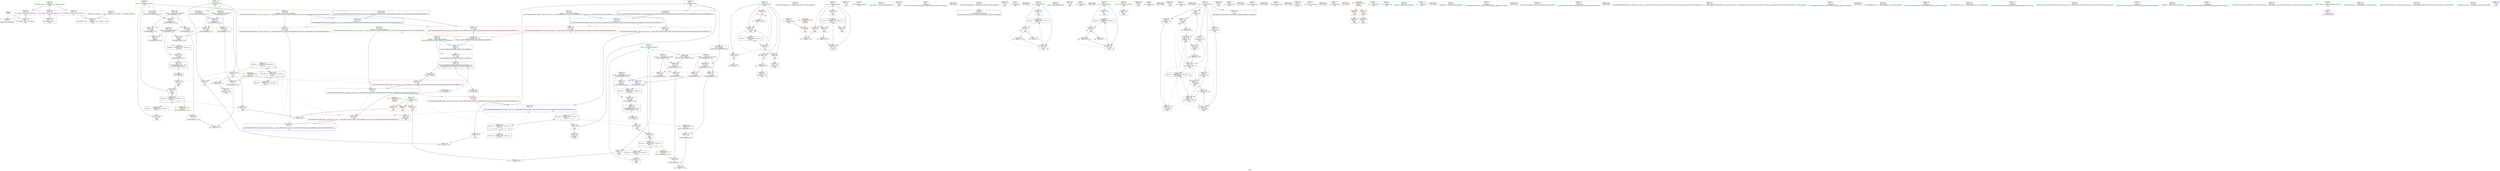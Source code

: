 digraph "SVFG" {
	label="SVFG";

	Node0x5592fe2f70f0 [shape=record,color=grey,label="{NodeID: 0\nNullPtr}"];
	Node0x5592fe2f70f0 -> Node0x5592fe41df90[style=solid];
	Node0x5592fe2f70f0 -> Node0x5592fe423680[style=solid];
	Node0x5592fe434540 [shape=record,color=black,label="{NodeID: 277\nMR_20V_5 = PHI(MR_20V_4, MR_20V_3, )\npts\{79 \}\n|{|<s3>12}}"];
	Node0x5592fe434540 -> Node0x5592fe41c330[style=dashed];
	Node0x5592fe434540 -> Node0x5592fe421c30[style=dashed];
	Node0x5592fe434540 -> Node0x5592fe43a250[style=dashed];
	Node0x5592fe434540:s3 -> Node0x5592fe43c8a0[style=dashed,color=red];
	Node0x5592fe41c670 [shape=record,color=red,label="{NodeID: 111\n173\<--80\n\<--i\nmain\n}"];
	Node0x5592fe41c670 -> Node0x5592fe42a900[style=solid];
	Node0x5592fe41b000 [shape=record,color=green,label="{NodeID: 28\n45\<--46\n_ZNSt8ios_base4InitC1Ev\<--_ZNSt8ios_base4InitC1Ev_field_insensitive\n}"];
	Node0x5592fe43b930 [shape=record,color=yellow,style=double,label="{NodeID: 305\n10V_1 = ENCHI(MR_10V_0)\npts\{69 \}\nFun[main]}"];
	Node0x5592fe43b930 -> Node0x5592fe41cc00[style=dashed];
	Node0x5592fe422ea0 [shape=record,color=red,label="{NodeID: 139\n303\<--297\n\<--__b.addr\n_ZSt3maxIiERKT_S2_S2_\n}"];
	Node0x5592fe422ea0 -> Node0x5592fe423110[style=solid];
	Node0x5592fe41d9b0 [shape=record,color=green,label="{NodeID: 56\n270\<--271\n__a.addr\<--__a.addr_field_insensitive\n_ZSt3minIiERKT_S2_S2_\n}"];
	Node0x5592fe41d9b0 -> Node0x5592fe422750[style=solid];
	Node0x5592fe41d9b0 -> Node0x5592fe422820[style=solid];
	Node0x5592fe41d9b0 -> Node0x5592fe4246f0[style=solid];
	Node0x5592fe424620 [shape=record,color=blue,label="{NodeID: 167\n262\<--261\n\<--\n_ZSt4swapIiENSt9enable_ifIXsr6__and_ISt6__not_ISt15__is_tuple_likeIT_EESt21is_move_constructibleIS3_ESt18is_move_assignableIS3_EEE5valueEvE4typeERS3_SC_\n|{<s0>10}}"];
	Node0x5592fe424620:s0 -> Node0x5592fe434540[style=dashed,color=blue];
	Node0x5592fe41f130 [shape=record,color=purple,label="{NodeID: 84\n87\<--18\n\<--.str.1\nmain\n}"];
	Node0x5592fe40a5a0 [shape=record,color=green,label="{NodeID: 1\n7\<--1\n__dso_handle\<--dummyObj\nGlob }"];
	Node0x5592fe434a40 [shape=record,color=black,label="{NodeID: 278\nMR_38V_3 = PHI(MR_38V_4, MR_38V_2, )\npts\{269 \}\n}"];
	Node0x5592fe434a40 -> Node0x5592fe422680[style=dashed];
	Node0x5592fe41c740 [shape=record,color=red,label="{NodeID: 112\n195\<--82\n\<--x\nmain\n}"];
	Node0x5592fe41c740 -> Node0x5592fe42b200[style=solid];
	Node0x5592fe41b100 [shape=record,color=green,label="{NodeID: 29\n51\<--52\n__cxa_atexit\<--__cxa_atexit_field_insensitive\n}"];
	Node0x5592fe422f70 [shape=record,color=red,label="{NodeID: 140\n307\<--297\n\<--__b.addr\n_ZSt3maxIiERKT_S2_S2_\n}"];
	Node0x5592fe422f70 -> Node0x5592fe424bd0[style=solid];
	Node0x5592fe41da80 [shape=record,color=green,label="{NodeID: 57\n272\<--273\n__b.addr\<--__b.addr_field_insensitive\n_ZSt3minIiERKT_S2_S2_\n}"];
	Node0x5592fe41da80 -> Node0x5592fe4228f0[style=solid];
	Node0x5592fe41da80 -> Node0x5592fe4229c0[style=solid];
	Node0x5592fe41da80 -> Node0x5592fe4247c0[style=solid];
	Node0x5592fe4246f0 [shape=record,color=blue,label="{NodeID: 168\n270\<--266\n__a.addr\<--__a\n_ZSt3minIiERKT_S2_S2_\n}"];
	Node0x5592fe4246f0 -> Node0x5592fe422750[style=dashed];
	Node0x5592fe4246f0 -> Node0x5592fe422820[style=dashed];
	Node0x5592fe41f200 [shape=record,color=purple,label="{NodeID: 85\n92\<--21\n\<--.str.2\nmain\n}"];
	Node0x5592fe40a630 [shape=record,color=green,label="{NodeID: 2\n12\<--1\n\<--dummyObj\nCan only get source location for instruction, argument, global var or function.}"];
	Node0x5592fe44c670 [shape=record,color=black,label="{NodeID: 362\n95 = PHI()\n}"];
	Node0x5592fe434f40 [shape=record,color=black,label="{NodeID: 279\nMR_46V_3 = PHI(MR_46V_4, MR_46V_2, )\npts\{294 \}\n}"];
	Node0x5592fe434f40 -> Node0x5592fe422c30[style=dashed];
	Node0x5592fe41c810 [shape=record,color=red,label="{NodeID: 113\n199\<--82\n\<--x\nmain\n}"];
	Node0x5592fe41c810 -> Node0x5592fe42b980[style=solid];
	Node0x5592fe41b200 [shape=record,color=green,label="{NodeID: 30\n50\<--56\n_ZNSt8ios_base4InitD1Ev\<--_ZNSt8ios_base4InitD1Ev_field_insensitive\n}"];
	Node0x5592fe41b200 -> Node0x5592fe41e260[style=solid];
	Node0x5592fe423040 [shape=record,color=red,label="{NodeID: 141\n302\<--301\n\<--\n_ZSt3maxIiERKT_S2_S2_\n}"];
	Node0x5592fe423040 -> Node0x5592fe42b680[style=solid];
	Node0x5592fe41db50 [shape=record,color=green,label="{NodeID: 58\n293\<--294\nretval\<--retval_field_insensitive\n_ZSt3maxIiERKT_S2_S2_\n}"];
	Node0x5592fe41db50 -> Node0x5592fe422c30[style=solid];
	Node0x5592fe41db50 -> Node0x5592fe424bd0[style=solid];
	Node0x5592fe41db50 -> Node0x5592fe424ca0[style=solid];
	Node0x5592fe4247c0 [shape=record,color=blue,label="{NodeID: 169\n272\<--267\n__b.addr\<--__b\n_ZSt3minIiERKT_S2_S2_\n}"];
	Node0x5592fe4247c0 -> Node0x5592fe4228f0[style=dashed];
	Node0x5592fe4247c0 -> Node0x5592fe4229c0[style=dashed];
	Node0x5592fe41f2d0 [shape=record,color=purple,label="{NodeID: 86\n93\<--23\n\<--.str.3\nmain\n}"];
	Node0x5592fe40a8e0 [shape=record,color=green,label="{NodeID: 3\n16\<--1\n.str\<--dummyObj\nGlob }"];
	Node0x5592fe44c740 [shape=record,color=black,label="{NodeID: 363\n48 = PHI()\n}"];
	Node0x5592fe435440 [shape=record,color=black,label="{NodeID: 280\nMR_4V_2 = PHI(MR_4V_4, MR_4V_1, )\npts\{13 \}\n}"];
	Node0x5592fe435440 -> Node0x5592fe41f9e0[style=dashed];
	Node0x5592fe435440 -> Node0x5592fe423ac0[style=dashed];
	Node0x5592fe41c8e0 [shape=record,color=red,label="{NodeID: 114\n208\<--82\n\<--x\nmain\n}"];
	Node0x5592fe41c8e0 -> Node0x5592fe41e840[style=solid];
	Node0x5592fe41b300 [shape=record,color=green,label="{NodeID: 31\n63\<--64\nmain\<--main_field_insensitive\n}"];
	Node0x5592fe423110 [shape=record,color=red,label="{NodeID: 142\n304\<--303\n\<--\n_ZSt3maxIiERKT_S2_S2_\n}"];
	Node0x5592fe423110 -> Node0x5592fe42b680[style=solid];
	Node0x5592fe41dc20 [shape=record,color=green,label="{NodeID: 59\n295\<--296\n__a.addr\<--__a.addr_field_insensitive\n_ZSt3maxIiERKT_S2_S2_\n}"];
	Node0x5592fe41dc20 -> Node0x5592fe422d00[style=solid];
	Node0x5592fe41dc20 -> Node0x5592fe422dd0[style=solid];
	Node0x5592fe41dc20 -> Node0x5592fe424a30[style=solid];
	Node0x5592fe424890 [shape=record,color=blue,label="{NodeID: 170\n268\<--282\nretval\<--\n_ZSt3minIiERKT_S2_S2_\n}"];
	Node0x5592fe424890 -> Node0x5592fe434a40[style=dashed];
	Node0x5592fe41f3a0 [shape=record,color=purple,label="{NodeID: 87\n177\<--28\n\<--.str.4\nmain\n}"];
	Node0x5592fe40a970 [shape=record,color=green,label="{NodeID: 4\n18\<--1\n.str.1\<--dummyObj\nGlob }"];
	Node0x5592fe44ef80 [shape=record,color=black,label="{NodeID: 364\n194 = PHI()\n}"];
	Node0x5592fe435940 [shape=record,color=black,label="{NodeID: 281\nMR_6V_2 = PHI(MR_6V_4, MR_6V_1, )\npts\{15 \}\n}"];
	Node0x5592fe435940 -> Node0x5592fe41fab0[style=dashed];
	Node0x5592fe435940 -> Node0x5592fe424140[style=dashed];
	Node0x5592fe421ba0 [shape=record,color=red,label="{NodeID: 115\n135\<--132\n\<--call7\nmain\n}"];
	Node0x5592fe421ba0 -> Node0x5592fe423b90[style=solid];
	Node0x5592fe41b400 [shape=record,color=green,label="{NodeID: 32\n66\<--67\nretval\<--retval_field_insensitive\nmain\n}"];
	Node0x5592fe41b400 -> Node0x5592fe423780[style=solid];
	Node0x5592fe4231e0 [shape=record,color=red,label="{NodeID: 143\n331\<--328\n\<--__t.addr\n_ZSt4moveIRiEONSt16remove_referenceIT_E4typeEOS2_\n}"];
	Node0x5592fe4231e0 -> Node0x5592fe41eab0[style=solid];
	Node0x5592fe41dcf0 [shape=record,color=green,label="{NodeID: 60\n297\<--298\n__b.addr\<--__b.addr_field_insensitive\n_ZSt3maxIiERKT_S2_S2_\n}"];
	Node0x5592fe41dcf0 -> Node0x5592fe422ea0[style=solid];
	Node0x5592fe41dcf0 -> Node0x5592fe422f70[style=solid];
	Node0x5592fe41dcf0 -> Node0x5592fe424b00[style=solid];
	Node0x5592fe424960 [shape=record,color=blue,label="{NodeID: 171\n268\<--285\nretval\<--\n_ZSt3minIiERKT_S2_S2_\n}"];
	Node0x5592fe424960 -> Node0x5592fe434a40[style=dashed];
	Node0x5592fe41f470 [shape=record,color=purple,label="{NodeID: 88\n185\<--30\n\<--.str.5\nmain\n}"];
	Node0x5592fe40aa00 [shape=record,color=green,label="{NodeID: 5\n20\<--1\nstdin\<--dummyObj\nGlob }"];
	Node0x5592fe44f080 [shape=record,color=black,label="{NodeID: 365\n204 = PHI()\n}"];
	Node0x5592fe435e40 [shape=record,color=black,label="{NodeID: 282\nMR_12V_3 = PHI(MR_12V_4, MR_12V_2, )\npts\{71 \}\n}"];
	Node0x5592fe435e40 -> Node0x5592fe41ccd0[style=dashed];
	Node0x5592fe435e40 -> Node0x5592fe41cda0[style=dashed];
	Node0x5592fe435e40 -> Node0x5592fe41ce70[style=dashed];
	Node0x5592fe435e40 -> Node0x5592fe424210[style=dashed];
	Node0x5592fe421c30 [shape=record,color=red,label="{NodeID: 116\n140\<--137\n\<--call8\nmain\n}"];
	Node0x5592fe421c30 -> Node0x5592fe423c60[style=solid];
	Node0x5592fe41b4d0 [shape=record,color=green,label="{NodeID: 33\n68\<--69\nT\<--T_field_insensitive\nmain\n}"];
	Node0x5592fe41b4d0 -> Node0x5592fe41cc00[style=solid];
	Node0x5592fe4232b0 [shape=record,color=blue,label="{NodeID: 144\n11\<--12\nN\<--\nGlob }"];
	Node0x5592fe4232b0 -> Node0x5592fe435440[style=dashed];
	Node0x5592fe41ddc0 [shape=record,color=green,label="{NodeID: 61\n328\<--329\n__t.addr\<--__t.addr_field_insensitive\n_ZSt4moveIRiEONSt16remove_referenceIT_E4typeEOS2_\n}"];
	Node0x5592fe41ddc0 -> Node0x5592fe4231e0[style=solid];
	Node0x5592fe41ddc0 -> Node0x5592fe424d70[style=solid];
	Node0x5592fe424a30 [shape=record,color=blue,label="{NodeID: 172\n295\<--291\n__a.addr\<--__a\n_ZSt3maxIiERKT_S2_S2_\n}"];
	Node0x5592fe424a30 -> Node0x5592fe422d00[style=dashed];
	Node0x5592fe424a30 -> Node0x5592fe422dd0[style=dashed];
	Node0x5592fe41f540 [shape=record,color=purple,label="{NodeID: 89\n203\<--32\n\<--.str.6\nmain\n}"];
	Node0x5592fe40aac0 [shape=record,color=green,label="{NodeID: 6\n21\<--1\n.str.2\<--dummyObj\nGlob }"];
	Node0x5592fe44f180 [shape=record,color=black,label="{NodeID: 366\n207 = PHI()\n}"];
	Node0x5592fe436340 [shape=record,color=black,label="{NodeID: 283\nMR_14V_2 = PHI(MR_14V_4, MR_14V_1, )\npts\{73 \}\n}"];
	Node0x5592fe436340 -> Node0x5592fe423920[style=dashed];
	Node0x5592fe421cc0 [shape=record,color=red,label="{NodeID: 117\n145\<--144\n\<--arrayidx\nmain\n}"];
	Node0x5592fe421cc0 -> Node0x5592fe42a000[style=solid];
	Node0x5592fe41b5a0 [shape=record,color=green,label="{NodeID: 34\n70\<--71\ncas\<--cas_field_insensitive\nmain\n}"];
	Node0x5592fe41b5a0 -> Node0x5592fe41ccd0[style=solid];
	Node0x5592fe41b5a0 -> Node0x5592fe41cda0[style=solid];
	Node0x5592fe41b5a0 -> Node0x5592fe41ce70[style=solid];
	Node0x5592fe41b5a0 -> Node0x5592fe423850[style=solid];
	Node0x5592fe41b5a0 -> Node0x5592fe424210[style=solid];
	Node0x5592fe423380 [shape=record,color=blue,label="{NodeID: 145\n14\<--12\nP\<--\nGlob }"];
	Node0x5592fe423380 -> Node0x5592fe435940[style=dashed];
	Node0x5592fe41de90 [shape=record,color=green,label="{NodeID: 62\n38\<--333\n_GLOBAL__sub_I_zhaoym_1_1.cpp\<--_GLOBAL__sub_I_zhaoym_1_1.cpp_field_insensitive\n}"];
	Node0x5592fe41de90 -> Node0x5592fe423580[style=solid];
	Node0x5592fe42a000 [shape=record,color=grey,label="{NodeID: 256\n146 = Binary(145, 99, )\n}"];
	Node0x5592fe42a000 -> Node0x5592fe423d30[style=solid];
	Node0x5592fe424b00 [shape=record,color=blue,label="{NodeID: 173\n297\<--292\n__b.addr\<--__b\n_ZSt3maxIiERKT_S2_S2_\n}"];
	Node0x5592fe424b00 -> Node0x5592fe422ea0[style=dashed];
	Node0x5592fe424b00 -> Node0x5592fe422f70[style=dashed];
	Node0x5592fe41f610 [shape=record,color=purple,label="{NodeID: 90\n206\<--34\n\<--.str.7\nmain\n}"];
	Node0x5592fe40ab80 [shape=record,color=green,label="{NodeID: 7\n23\<--1\n.str.3\<--dummyObj\nGlob }"];
	Node0x5592fe44f2e0 [shape=record,color=black,label="{NodeID: 367\n212 = PHI()\n}"];
	Node0x5592fe436840 [shape=record,color=black,label="{NodeID: 284\nMR_16V_2 = PHI(MR_16V_4, MR_16V_1, )\npts\{75 \}\n}"];
	Node0x5592fe436840 -> Node0x5592fe4239f0[style=dashed];
	Node0x5592fe421d90 [shape=record,color=red,label="{NodeID: 118\n152\<--151\n\<--arrayidx10\nmain\n}"];
	Node0x5592fe421d90 -> Node0x5592fe42aa80[style=solid];
	Node0x5592fe41b670 [shape=record,color=green,label="{NodeID: 35\n72\<--73\nminC\<--minC_field_insensitive\nmain\n|{|<s3>11}}"];
	Node0x5592fe41b670 -> Node0x5592fe41cf40[style=solid];
	Node0x5592fe41b670 -> Node0x5592fe423920[style=solid];
	Node0x5592fe41b670 -> Node0x5592fe423b90[style=solid];
	Node0x5592fe41b670:s3 -> Node0x5592fe425c40[style=solid,color=red];
	Node0x5592fe43bf50 [shape=record,color=yellow,style=double,label="{NodeID: 312\n24V_1 = ENCHI(MR_24V_0)\npts\{83 \}\nFun[main]}"];
	Node0x5592fe43bf50 -> Node0x5592fe41c740[style=dashed];
	Node0x5592fe43bf50 -> Node0x5592fe41c810[style=dashed];
	Node0x5592fe43bf50 -> Node0x5592fe41c8e0[style=dashed];
	Node0x5592fe423480 [shape=record,color=blue,label="{NodeID: 146\n337\<--37\nllvm.global_ctors_0\<--\nGlob }"];
	Node0x5592fe41df90 [shape=record,color=black,label="{NodeID: 63\n2\<--3\ndummyVal\<--dummyVal\n}"];
	Node0x5592fe42a180 [shape=record,color=grey,label="{NodeID: 257\n162 = Binary(161, 99, )\n}"];
	Node0x5592fe42a180 -> Node0x5592fe41e6a0[style=solid];
	Node0x5592fe424bd0 [shape=record,color=blue,label="{NodeID: 174\n293\<--307\nretval\<--\n_ZSt3maxIiERKT_S2_S2_\n}"];
	Node0x5592fe424bd0 -> Node0x5592fe434f40[style=dashed];
	Node0x5592fe41f6e0 [shape=record,color=purple,label="{NodeID: 91\n337\<--36\nllvm.global_ctors_0\<--llvm.global_ctors\nGlob }"];
	Node0x5592fe41f6e0 -> Node0x5592fe423480[style=solid];
	Node0x5592fe419c80 [shape=record,color=green,label="{NodeID: 8\n25\<--1\nstdout\<--dummyObj\nGlob }"];
	Node0x5592fe44f3b0 [shape=record,color=black,label="{NodeID: 368\n215 = PHI()\n}"];
	Node0x5592fe436d40 [shape=record,color=black,label="{NodeID: 285\nMR_18V_2 = PHI(MR_18V_3, MR_18V_1, )\npts\{77 \}\n}"];
	Node0x5592fe436d40 -> Node0x5592fe439540[style=dashed];
	Node0x5592fe421e60 [shape=record,color=red,label="{NodeID: 119\n165\<--164\n\<--arrayidx16\nmain\n}"];
	Node0x5592fe421e60 -> Node0x5592fe42a300[style=solid];
	Node0x5592fe41b740 [shape=record,color=green,label="{NodeID: 36\n74\<--75\nmaxC\<--maxC_field_insensitive\nmain\n|{|<s3>12}}"];
	Node0x5592fe41b740 -> Node0x5592fe41d010[style=solid];
	Node0x5592fe41b740 -> Node0x5592fe4239f0[style=solid];
	Node0x5592fe41b740 -> Node0x5592fe423c60[style=solid];
	Node0x5592fe41b740:s3 -> Node0x5592fe425e60[style=solid,color=red];
	Node0x5592fe423580 [shape=record,color=blue,label="{NodeID: 147\n338\<--38\nllvm.global_ctors_1\<--_GLOBAL__sub_I_zhaoym_1_1.cpp\nGlob }"];
	Node0x5592fe41e090 [shape=record,color=black,label="{NodeID: 64\n9\<--8\n\<--cnt\nCan only get source location for instruction, argument, global var or function.}"];
	Node0x5592fe42a300 [shape=record,color=grey,label="{NodeID: 258\n170 = Binary(169, 165, )\n}"];
	Node0x5592fe42a300 -> Node0x5592fe423fa0[style=solid];
	Node0x5592fe424ca0 [shape=record,color=blue,label="{NodeID: 175\n293\<--310\nretval\<--\n_ZSt3maxIiERKT_S2_S2_\n}"];
	Node0x5592fe424ca0 -> Node0x5592fe434f40[style=dashed];
	Node0x5592fe41f7e0 [shape=record,color=purple,label="{NodeID: 92\n338\<--36\nllvm.global_ctors_1\<--llvm.global_ctors\nGlob }"];
	Node0x5592fe41f7e0 -> Node0x5592fe423580[style=solid];
	Node0x5592fe419d40 [shape=record,color=green,label="{NodeID: 9\n26\<--1\n_ZSt3cin\<--dummyObj\nGlob }"];
	Node0x5592fe44f480 [shape=record,color=black,label="{NodeID: 369\n105 = PHI()\n}"];
	Node0x5592fe437240 [shape=record,color=black,label="{NodeID: 286\nMR_20V_2 = PHI(MR_20V_3, MR_20V_1, )\npts\{79 \}\n}"];
	Node0x5592fe437240 -> Node0x5592fe43a250[style=dashed];
	Node0x5592fe421f30 [shape=record,color=red,label="{NodeID: 120\n169\<--168\n\<--arrayidx18\nmain\n}"];
	Node0x5592fe421f30 -> Node0x5592fe42a300[style=solid];
	Node0x5592fe41b810 [shape=record,color=green,label="{NodeID: 37\n76\<--77\na\<--a_field_insensitive\nmain\n|{|<s2>10|<s3>11}}"];
	Node0x5592fe41b810 -> Node0x5592fe41d0e0[style=solid];
	Node0x5592fe41b810 -> Node0x5592fe41d1b0[style=solid];
	Node0x5592fe41b810:s2 -> Node0x5592fe450230[style=solid,color=red];
	Node0x5592fe41b810:s3 -> Node0x5592fe425d50[style=solid,color=red];
	Node0x5592fe423680 [shape=record,color=blue, style = dotted,label="{NodeID: 148\n339\<--3\nllvm.global_ctors_2\<--dummyVal\nGlob }"];
	Node0x5592fe41e190 [shape=record,color=black,label="{NodeID: 65\n65\<--12\nmain_ret\<--\nmain\n}"];
	Node0x5592fe42a480 [shape=record,color=grey,label="{NodeID: 259\n222 = Binary(221, 99, )\n}"];
	Node0x5592fe42a480 -> Node0x5592fe424210[style=solid];
	Node0x5592fe424d70 [shape=record,color=blue,label="{NodeID: 176\n328\<--327\n__t.addr\<--__t\n_ZSt4moveIRiEONSt16remove_referenceIT_E4typeEOS2_\n}"];
	Node0x5592fe424d70 -> Node0x5592fe4231e0[style=dashed];
	Node0x5592fe41f8e0 [shape=record,color=purple,label="{NodeID: 93\n339\<--36\nllvm.global_ctors_2\<--llvm.global_ctors\nGlob }"];
	Node0x5592fe41f8e0 -> Node0x5592fe423680[style=solid];
	Node0x5592fe419e00 [shape=record,color=green,label="{NodeID: 10\n27\<--1\n_ZSt4cout\<--dummyObj\nGlob }"];
	Node0x5592fe44f580 [shape=record,color=black,label="{NodeID: 370\n122 = PHI()\n}"];
	Node0x5592fe437740 [shape=record,color=black,label="{NodeID: 287\nMR_22V_2 = PHI(MR_22V_4, MR_22V_1, )\npts\{81 \}\n}"];
	Node0x5592fe437740 -> Node0x5592fe423ed0[style=dashed];
	Node0x5592fe422000 [shape=record,color=red,label="{NodeID: 121\n211\<--210\n\<--arrayidx36\nmain\n}"];
	Node0x5592fe41b8e0 [shape=record,color=green,label="{NodeID: 38\n78\<--79\nb\<--b_field_insensitive\nmain\n|{|<s2>10|<s3>12}}"];
	Node0x5592fe41b8e0 -> Node0x5592fe41c260[style=solid];
	Node0x5592fe41b8e0 -> Node0x5592fe41c330[style=solid];
	Node0x5592fe41b8e0:s2 -> Node0x5592fe450370[style=solid,color=red];
	Node0x5592fe41b8e0:s3 -> Node0x5592fe425f70[style=solid,color=red];
	Node0x5592fe43c220 [shape=record,color=yellow,style=double,label="{NodeID: 315\n14V_1 = ENCHI(MR_14V_0)\npts\{73 \}\nFun[_ZSt3minIiERKT_S2_S2_]}"];
	Node0x5592fe43c220 -> Node0x5592fe422b60[style=dashed];
	Node0x5592fe423780 [shape=record,color=blue,label="{NodeID: 149\n66\<--12\nretval\<--\nmain\n}"];
	Node0x5592fe41e260 [shape=record,color=black,label="{NodeID: 66\n49\<--50\n\<--_ZNSt8ios_base4InitD1Ev\nCan only get source location for instruction, argument, global var or function.}"];
	Node0x5592fe42a600 [shape=record,color=grey,label="{NodeID: 260\n190 = Binary(189, 109, )\n}"];
	Node0x5592fe42a600 -> Node0x5592fe424140[style=solid];
	Node0x5592fe41f9e0 [shape=record,color=red,label="{NodeID: 94\n117\<--11\n\<--N\nmain\n}"];
	Node0x5592fe41f9e0 -> Node0x5592fe42a780[style=solid];
	Node0x5592fe41f9e0 -> Node0x5592fe42b380[style=solid];
	Node0x5592fe419f00 [shape=record,color=green,label="{NodeID: 11\n28\<--1\n.str.4\<--dummyObj\nGlob }"];
	Node0x5592fe44f6e0 [shape=record,color=black,label="{NodeID: 371\n123 = PHI()\n}"];
	Node0x5592fe437c40 [shape=record,color=black,label="{NodeID: 288\nMR_26V_2 = PHI(MR_26V_6, MR_26V_1, )\npts\{100000 \}\n}"];
	Node0x5592fe437c40 -> Node0x5592fe421cc0[style=dashed];
	Node0x5592fe437c40 -> Node0x5592fe421e60[style=dashed];
	Node0x5592fe437c40 -> Node0x5592fe421f30[style=dashed];
	Node0x5592fe437c40 -> Node0x5592fe422000[style=dashed];
	Node0x5592fe437c40 -> Node0x5592fe423d30[style=dashed];
	Node0x5592fe437c40 -> Node0x5592fe423fa0[style=dashed];
	Node0x5592fe437c40 -> Node0x5592fe437c40[style=dashed];
	Node0x5592fe4220d0 [shape=record,color=red,label="{NodeID: 122\n249\<--241\n\<--__a.addr\n_ZSt4swapIiENSt9enable_ifIXsr6__and_ISt6__not_ISt15__is_tuple_likeIT_EESt21is_move_constructibleIS3_ESt18is_move_assignableIS3_EEE5valueEvE4typeERS3_SC_\n|{<s0>22}}"];
	Node0x5592fe4220d0:s0 -> Node0x5592fe4504b0[style=solid,color=red];
	Node0x5592fe41b9b0 [shape=record,color=green,label="{NodeID: 39\n80\<--81\ni\<--i_field_insensitive\nmain\n}"];
	Node0x5592fe41b9b0 -> Node0x5592fe41c400[style=solid];
	Node0x5592fe41b9b0 -> Node0x5592fe41c4d0[style=solid];
	Node0x5592fe41b9b0 -> Node0x5592fe41c5a0[style=solid];
	Node0x5592fe41b9b0 -> Node0x5592fe41c670[style=solid];
	Node0x5592fe41b9b0 -> Node0x5592fe423ed0[style=solid];
	Node0x5592fe41b9b0 -> Node0x5592fe424070[style=solid];
	Node0x5592fe43c330 [shape=record,color=yellow,style=double,label="{NodeID: 316\n18V_1 = ENCHI(MR_18V_0)\npts\{77 \}\nFun[_ZSt3minIiERKT_S2_S2_]}"];
	Node0x5592fe43c330 -> Node0x5592fe422a90[style=dashed];
	Node0x5592fe423850 [shape=record,color=blue,label="{NodeID: 150\n70\<--99\ncas\<--\nmain\n}"];
	Node0x5592fe423850 -> Node0x5592fe435e40[style=dashed];
	Node0x5592fe41e360 [shape=record,color=black,label="{NodeID: 67\n88\<--85\ncall\<--\nmain\n}"];
	Node0x5592fe42a780 [shape=record,color=grey,label="{NodeID: 261\n118 = Binary(117, 109, )\n}"];
	Node0x5592fe42a780 -> Node0x5592fe423ac0[style=solid];
	Node0x5592fe41fab0 [shape=record,color=red,label="{NodeID: 95\n189\<--14\n\<--P\nmain\n}"];
	Node0x5592fe41fab0 -> Node0x5592fe42a600[style=solid];
	Node0x5592fe41fab0 -> Node0x5592fe42b800[style=solid];
	Node0x5592fe41a000 [shape=record,color=green,label="{NodeID: 12\n30\<--1\n.str.5\<--dummyObj\nGlob }"];
	Node0x5592fe44f7b0 [shape=record,color=black,label="{NodeID: 372\n132 = PHI(265, )\n}"];
	Node0x5592fe44f7b0 -> Node0x5592fe421ba0[style=solid];
	Node0x5592fe4221a0 [shape=record,color=red,label="{NodeID: 123\n258\<--241\n\<--__a.addr\n_ZSt4swapIiENSt9enable_ifIXsr6__and_ISt6__not_ISt15__is_tuple_likeIT_EESt21is_move_constructibleIS3_ESt18is_move_assignableIS3_EEE5valueEvE4typeERS3_SC_\n}"];
	Node0x5592fe4221a0 -> Node0x5592fe424550[style=solid];
	Node0x5592fe41ba80 [shape=record,color=green,label="{NodeID: 40\n82\<--83\nx\<--x_field_insensitive\nmain\n}"];
	Node0x5592fe41ba80 -> Node0x5592fe41c740[style=solid];
	Node0x5592fe41ba80 -> Node0x5592fe41c810[style=solid];
	Node0x5592fe41ba80 -> Node0x5592fe41c8e0[style=solid];
	Node0x5592fe423920 [shape=record,color=blue,label="{NodeID: 151\n72\<--107\nminC\<--\nmain\n}"];
	Node0x5592fe423920 -> Node0x5592fe438b40[style=dashed];
	Node0x5592fe41e430 [shape=record,color=black,label="{NodeID: 68\n94\<--91\ncall1\<--\nmain\n}"];
	Node0x5592fe42a900 [shape=record,color=grey,label="{NodeID: 262\n174 = Binary(173, 99, )\n}"];
	Node0x5592fe42a900 -> Node0x5592fe424070[style=solid];
	Node0x5592fe41ca60 [shape=record,color=red,label="{NodeID: 96\n85\<--20\n\<--stdin\nmain\n}"];
	Node0x5592fe41ca60 -> Node0x5592fe41e360[style=solid];
	Node0x5592fe41a100 [shape=record,color=green,label="{NodeID: 13\n32\<--1\n.str.6\<--dummyObj\nGlob }"];
	Node0x5592fe44f970 [shape=record,color=black,label="{NodeID: 373\n137 = PHI(290, )\n}"];
	Node0x5592fe44f970 -> Node0x5592fe421c30[style=solid];
	Node0x5592fe422270 [shape=record,color=red,label="{NodeID: 124\n255\<--243\n\<--__b.addr\n_ZSt4swapIiENSt9enable_ifIXsr6__and_ISt6__not_ISt15__is_tuple_likeIT_EESt21is_move_constructibleIS3_ESt18is_move_assignableIS3_EEE5valueEvE4typeERS3_SC_\n|{<s0>23}}"];
	Node0x5592fe422270:s0 -> Node0x5592fe4504b0[style=solid,color=red];
	Node0x5592fe41bb50 [shape=record,color=green,label="{NodeID: 41\n89\<--90\nfreopen\<--freopen_field_insensitive\n}"];
	Node0x5592fe4239f0 [shape=record,color=blue,label="{NodeID: 152\n74\<--109\nmaxC\<--\nmain\n}"];
	Node0x5592fe4239f0 -> Node0x5592fe439040[style=dashed];
	Node0x5592fe41e500 [shape=record,color=black,label="{NodeID: 69\n143\<--142\nidxprom\<--\nmain\n}"];
	Node0x5592fe42aa80 [shape=record,color=grey,label="{NodeID: 263\n153 = Binary(152, 109, )\n}"];
	Node0x5592fe42aa80 -> Node0x5592fe423e00[style=solid];
	Node0x5592fe41cb30 [shape=record,color=red,label="{NodeID: 97\n91\<--25\n\<--stdout\nmain\n}"];
	Node0x5592fe41cb30 -> Node0x5592fe41e430[style=solid];
	Node0x5592fe41a200 [shape=record,color=green,label="{NodeID: 14\n34\<--1\n.str.7\<--dummyObj\nGlob }"];
	Node0x5592fe44fa70 [shape=record,color=black,label="{NodeID: 374\n178 = PHI()\n}"];
	Node0x5592fe438b40 [shape=record,color=black,label="{NodeID: 291\nMR_14V_4 = PHI(MR_14V_5, MR_14V_3, )\npts\{73 \}\n|{|<s4>11}}"];
	Node0x5592fe438b40 -> Node0x5592fe41cf40[style=dashed];
	Node0x5592fe438b40 -> Node0x5592fe421ba0[style=dashed];
	Node0x5592fe438b40 -> Node0x5592fe423b90[style=dashed];
	Node0x5592fe438b40 -> Node0x5592fe436340[style=dashed];
	Node0x5592fe438b40:s4 -> Node0x5592fe43c220[style=dashed,color=red];
	Node0x5592fe422340 [shape=record,color=red,label="{NodeID: 125\n262\<--243\n\<--__b.addr\n_ZSt4swapIiENSt9enable_ifIXsr6__and_ISt6__not_ISt15__is_tuple_likeIT_EESt21is_move_constructibleIS3_ESt18is_move_assignableIS3_EEE5valueEvE4typeERS3_SC_\n}"];
	Node0x5592fe422340 -> Node0x5592fe424620[style=solid];
	Node0x5592fe41bc50 [shape=record,color=green,label="{NodeID: 42\n96\<--97\n_ZNSirsERi\<--_ZNSirsERi_field_insensitive\n}"];
	Node0x5592fe423ac0 [shape=record,color=blue,label="{NodeID: 153\n11\<--118\nN\<--dec\nmain\n}"];
	Node0x5592fe423ac0 -> Node0x5592fe41f9e0[style=dashed];
	Node0x5592fe423ac0 -> Node0x5592fe423ac0[style=dashed];
	Node0x5592fe423ac0 -> Node0x5592fe435440[style=dashed];
	Node0x5592fe41e5d0 [shape=record,color=black,label="{NodeID: 70\n150\<--149\nidxprom9\<--add\nmain\n}"];
	Node0x5592fe42ac00 [shape=record,color=grey,label="{NodeID: 264\n149 = Binary(148, 99, )\n}"];
	Node0x5592fe42ac00 -> Node0x5592fe41e5d0[style=solid];
	Node0x5592fe41cc00 [shape=record,color=red,label="{NodeID: 98\n102\<--68\n\<--T\nmain\n}"];
	Node0x5592fe41cc00 -> Node0x5592fe42b500[style=solid];
	Node0x5592fe41a300 [shape=record,color=green,label="{NodeID: 15\n37\<--1\n\<--dummyObj\nCan only get source location for instruction, argument, global var or function.}"];
	Node0x5592fe44fb40 [shape=record,color=black,label="{NodeID: 375\n182 = PHI()\n}"];
	Node0x5592fe439040 [shape=record,color=black,label="{NodeID: 292\nMR_16V_4 = PHI(MR_16V_5, MR_16V_3, )\npts\{75 \}\n|{|<s4>12}}"];
	Node0x5592fe439040 -> Node0x5592fe41d010[style=dashed];
	Node0x5592fe439040 -> Node0x5592fe421c30[style=dashed];
	Node0x5592fe439040 -> Node0x5592fe423c60[style=dashed];
	Node0x5592fe439040 -> Node0x5592fe436840[style=dashed];
	Node0x5592fe439040:s4 -> Node0x5592fe43c7c0[style=dashed,color=red];
	Node0x5592fe422410 [shape=record,color=red,label="{NodeID: 126\n253\<--250\n\<--call\n_ZSt4swapIiENSt9enable_ifIXsr6__and_ISt6__not_ISt15__is_tuple_likeIT_EESt21is_move_constructibleIS3_ESt18is_move_assignableIS3_EEE5valueEvE4typeERS3_SC_\n}"];
	Node0x5592fe422410 -> Node0x5592fe424480[style=solid];
	Node0x5592fe41bd50 [shape=record,color=green,label="{NodeID: 43\n114\<--115\nllvm.memset.p0i8.i64\<--llvm.memset.p0i8.i64_field_insensitive\n}"];
	Node0x5592fe423b90 [shape=record,color=blue,label="{NodeID: 154\n72\<--135\nminC\<--\nmain\n}"];
	Node0x5592fe423b90 -> Node0x5592fe438b40[style=dashed];
	Node0x5592fe41e6a0 [shape=record,color=black,label="{NodeID: 71\n163\<--162\nidxprom15\<--sub\nmain\n}"];
	Node0x5592fe42ad80 [shape=record,color=grey,label="{NodeID: 265\n126 = cmp(124, 125, )\n}"];
	Node0x5592fe41ccd0 [shape=record,color=red,label="{NodeID: 99\n101\<--70\n\<--cas\nmain\n}"];
	Node0x5592fe41ccd0 -> Node0x5592fe42b500[style=solid];
	Node0x5592fe41a400 [shape=record,color=green,label="{NodeID: 16\n99\<--1\n\<--dummyObj\nCan only get source location for instruction, argument, global var or function.}"];
	Node0x5592fe44fc10 [shape=record,color=black,label="{NodeID: 376\n186 = PHI()\n}"];
	Node0x5592fe439540 [shape=record,color=black,label="{NodeID: 293\nMR_18V_3 = PHI(MR_18V_5, MR_18V_2, )\npts\{77 \}\n|{|<s3>10|<s4>10|<s5>10}}"];
	Node0x5592fe439540 -> Node0x5592fe41d0e0[style=dashed];
	Node0x5592fe439540 -> Node0x5592fe434040[style=dashed];
	Node0x5592fe439540 -> Node0x5592fe436d40[style=dashed];
	Node0x5592fe439540:s3 -> Node0x5592fe422410[style=dashed,color=red];
	Node0x5592fe439540:s4 -> Node0x5592fe4224e0[style=dashed,color=red];
	Node0x5592fe439540:s5 -> Node0x5592fe424550[style=dashed,color=red];
	Node0x5592fe4224e0 [shape=record,color=red,label="{NodeID: 127\n257\<--256\n\<--call1\n_ZSt4swapIiENSt9enable_ifIXsr6__and_ISt6__not_ISt15__is_tuple_likeIT_EESt21is_move_constructibleIS3_ESt18is_move_assignableIS3_EEE5valueEvE4typeERS3_SC_\n}"];
	Node0x5592fe4224e0 -> Node0x5592fe424550[style=solid];
	Node0x5592fe41be50 [shape=record,color=green,label="{NodeID: 44\n129\<--130\n_ZSt4swapIiENSt9enable_ifIXsr6__and_ISt6__not_ISt15__is_tuple_likeIT_EESt21is_move_constructibleIS3_ESt18is_move_assignableIS3_EEE5valueEvE4typeERS3_SC_\<--_ZSt4swapIiENSt9enable_ifIXsr6__and_ISt6__not_ISt15__is_tuple_likeIT_EESt21is_move_constructibleIS3_ESt18is_move_assignableIS3_EEE5valueEvE4typeERS3_SC__field_insensitive\n}"];
	Node0x5592fe43c7c0 [shape=record,color=yellow,style=double,label="{NodeID: 321\n16V_1 = ENCHI(MR_16V_0)\npts\{75 \}\nFun[_ZSt3maxIiERKT_S2_S2_]}"];
	Node0x5592fe43c7c0 -> Node0x5592fe423040[style=dashed];
	Node0x5592fe423c60 [shape=record,color=blue,label="{NodeID: 155\n74\<--140\nmaxC\<--\nmain\n}"];
	Node0x5592fe423c60 -> Node0x5592fe439040[style=dashed];
	Node0x5592fe41e770 [shape=record,color=black,label="{NodeID: 72\n167\<--166\nidxprom17\<--\nmain\n}"];
	Node0x5592fe42af00 [shape=record,color=grey,label="{NodeID: 266\n159 = cmp(158, 107, )\n}"];
	Node0x5592fe41cda0 [shape=record,color=red,label="{NodeID: 100\n181\<--70\n\<--cas\nmain\n}"];
	Node0x5592fe41a500 [shape=record,color=green,label="{NodeID: 17\n107\<--1\n\<--dummyObj\nCan only get source location for instruction, argument, global var or function.}"];
	Node0x5592fe44fce0 [shape=record,color=black,label="{NodeID: 377\n187 = PHI()\n}"];
	Node0x5592fe43a250 [shape=record,color=black,label="{NodeID: 294\nMR_20V_3 = PHI(MR_20V_5, MR_20V_2, )\npts\{79 \}\n|{|<s3>10|<s4>10|<s5>10|<s6>10}}"];
	Node0x5592fe43a250 -> Node0x5592fe41c260[style=dashed];
	Node0x5592fe43a250 -> Node0x5592fe434540[style=dashed];
	Node0x5592fe43a250 -> Node0x5592fe437240[style=dashed];
	Node0x5592fe43a250:s3 -> Node0x5592fe422410[style=dashed,color=red];
	Node0x5592fe43a250:s4 -> Node0x5592fe4224e0[style=dashed,color=red];
	Node0x5592fe43a250:s5 -> Node0x5592fe4225b0[style=dashed,color=red];
	Node0x5592fe43a250:s6 -> Node0x5592fe424620[style=dashed,color=red];
	Node0x5592fe4225b0 [shape=record,color=red,label="{NodeID: 128\n261\<--260\n\<--call2\n_ZSt4swapIiENSt9enable_ifIXsr6__and_ISt6__not_ISt15__is_tuple_likeIT_EESt21is_move_constructibleIS3_ESt18is_move_assignableIS3_EEE5valueEvE4typeERS3_SC_\n}"];
	Node0x5592fe4225b0 -> Node0x5592fe424620[style=solid];
	Node0x5592fe41bf50 [shape=record,color=green,label="{NodeID: 45\n133\<--134\n_ZSt3minIiERKT_S2_S2_\<--_ZSt3minIiERKT_S2_S2__field_insensitive\n}"];
	Node0x5592fe43c8a0 [shape=record,color=yellow,style=double,label="{NodeID: 322\n20V_1 = ENCHI(MR_20V_0)\npts\{79 \}\nFun[_ZSt3maxIiERKT_S2_S2_]}"];
	Node0x5592fe43c8a0 -> Node0x5592fe423110[style=dashed];
	Node0x5592fe423d30 [shape=record,color=blue,label="{NodeID: 156\n144\<--146\narrayidx\<--inc\nmain\n}"];
	Node0x5592fe423d30 -> Node0x5592fe421d90[style=dashed];
	Node0x5592fe423d30 -> Node0x5592fe423e00[style=dashed];
	Node0x5592fe41e840 [shape=record,color=black,label="{NodeID: 73\n209\<--208\nidxprom35\<--\nmain\n}"];
	Node0x5592fe42b080 [shape=record,color=grey,label="{NodeID: 267\n280 = cmp(277, 279, )\n}"];
	Node0x5592fe41ce70 [shape=record,color=red,label="{NodeID: 101\n221\<--70\n\<--cas\nmain\n}"];
	Node0x5592fe41ce70 -> Node0x5592fe42a480[style=solid];
	Node0x5592fe41a600 [shape=record,color=green,label="{NodeID: 18\n109\<--1\n\<--dummyObj\nCan only get source location for instruction, argument, global var or function.}"];
	Node0x5592fe44fdb0 [shape=record,color=black,label="{NodeID: 378\n250 = PHI(326, )\n}"];
	Node0x5592fe44fdb0 -> Node0x5592fe422410[style=solid];
	Node0x5592fe422680 [shape=record,color=red,label="{NodeID: 129\n288\<--268\n\<--retval\n_ZSt3minIiERKT_S2_S2_\n}"];
	Node0x5592fe422680 -> Node0x5592fe41e910[style=solid];
	Node0x5592fe41c050 [shape=record,color=green,label="{NodeID: 46\n138\<--139\n_ZSt3maxIiERKT_S2_S2_\<--_ZSt3maxIiERKT_S2_S2__field_insensitive\n}"];
	Node0x5592fe423e00 [shape=record,color=blue,label="{NodeID: 157\n151\<--153\narrayidx10\<--dec11\nmain\n}"];
	Node0x5592fe423e00 -> Node0x5592fe421cc0[style=dashed];
	Node0x5592fe423e00 -> Node0x5592fe421e60[style=dashed];
	Node0x5592fe423e00 -> Node0x5592fe421f30[style=dashed];
	Node0x5592fe423e00 -> Node0x5592fe422000[style=dashed];
	Node0x5592fe423e00 -> Node0x5592fe423d30[style=dashed];
	Node0x5592fe423e00 -> Node0x5592fe423fa0[style=dashed];
	Node0x5592fe423e00 -> Node0x5592fe437c40[style=dashed];
	Node0x5592fe41e910 [shape=record,color=black,label="{NodeID: 74\n265\<--288\n_ZSt3minIiERKT_S2_S2__ret\<--\n_ZSt3minIiERKT_S2_S2_\n|{<s0>11}}"];
	Node0x5592fe41e910:s0 -> Node0x5592fe44f7b0[style=solid,color=blue];
	Node0x5592fe42b200 [shape=record,color=grey,label="{NodeID: 268\n197 = cmp(195, 196, )\n}"];
	Node0x5592fe41cf40 [shape=record,color=red,label="{NodeID: 102\n196\<--72\n\<--minC\nmain\n}"];
	Node0x5592fe41cf40 -> Node0x5592fe42b200[style=solid];
	Node0x5592fe41a700 [shape=record,color=green,label="{NodeID: 19\n111\<--1\n\<--dummyObj\nCan only get source location for instruction, argument, global var or function.}"];
	Node0x5592fe44ffb0 [shape=record,color=black,label="{NodeID: 379\n256 = PHI(326, )\n}"];
	Node0x5592fe44ffb0 -> Node0x5592fe4224e0[style=solid];
	Node0x5592fe422750 [shape=record,color=red,label="{NodeID: 130\n278\<--270\n\<--__a.addr\n_ZSt3minIiERKT_S2_S2_\n}"];
	Node0x5592fe422750 -> Node0x5592fe422b60[style=solid];
	Node0x5592fe41c150 [shape=record,color=green,label="{NodeID: 47\n179\<--180\n_ZStlsISt11char_traitsIcEERSt13basic_ostreamIcT_ES5_PKc\<--_ZStlsISt11char_traitsIcEERSt13basic_ostreamIcT_ES5_PKc_field_insensitive\n}"];
	Node0x5592fe423ed0 [shape=record,color=blue,label="{NodeID: 158\n80\<--99\ni\<--\nmain\n}"];
	Node0x5592fe423ed0 -> Node0x5592fe41c400[style=dashed];
	Node0x5592fe423ed0 -> Node0x5592fe41c4d0[style=dashed];
	Node0x5592fe423ed0 -> Node0x5592fe41c5a0[style=dashed];
	Node0x5592fe423ed0 -> Node0x5592fe41c670[style=dashed];
	Node0x5592fe423ed0 -> Node0x5592fe424070[style=dashed];
	Node0x5592fe423ed0 -> Node0x5592fe437740[style=dashed];
	Node0x5592fe41e9e0 [shape=record,color=black,label="{NodeID: 75\n290\<--313\n_ZSt3maxIiERKT_S2_S2__ret\<--\n_ZSt3maxIiERKT_S2_S2_\n|{<s0>12}}"];
	Node0x5592fe41e9e0:s0 -> Node0x5592fe44f970[style=solid,color=blue];
	Node0x5592fe42b380 [shape=record,color=grey,label="{NodeID: 269\n120 = cmp(117, 12, )\n}"];
	Node0x5592fe41d010 [shape=record,color=red,label="{NodeID: 103\n200\<--74\n\<--maxC\nmain\n}"];
	Node0x5592fe41d010 -> Node0x5592fe42b980[style=solid];
	Node0x5592fe41a800 [shape=record,color=green,label="{NodeID: 20\n112\<--1\n\<--dummyObj\nCan only get source location for instruction, argument, global var or function.}"];
	Node0x5592fe4500f0 [shape=record,color=black,label="{NodeID: 380\n260 = PHI(326, )\n}"];
	Node0x5592fe4500f0 -> Node0x5592fe4225b0[style=solid];
	Node0x5592fe422820 [shape=record,color=red,label="{NodeID: 131\n285\<--270\n\<--__a.addr\n_ZSt3minIiERKT_S2_S2_\n}"];
	Node0x5592fe422820 -> Node0x5592fe424960[style=solid];
	Node0x5592fe41d270 [shape=record,color=green,label="{NodeID: 48\n183\<--184\n_ZNSolsEi\<--_ZNSolsEi_field_insensitive\n}"];
	Node0x5592fe423fa0 [shape=record,color=blue,label="{NodeID: 159\n168\<--170\narrayidx18\<--add19\nmain\n}"];
	Node0x5592fe423fa0 -> Node0x5592fe421e60[style=dashed];
	Node0x5592fe423fa0 -> Node0x5592fe421f30[style=dashed];
	Node0x5592fe423fa0 -> Node0x5592fe422000[style=dashed];
	Node0x5592fe423fa0 -> Node0x5592fe423fa0[style=dashed];
	Node0x5592fe423fa0 -> Node0x5592fe437c40[style=dashed];
	Node0x5592fe41eab0 [shape=record,color=black,label="{NodeID: 76\n326\<--331\n_ZSt4moveIRiEONSt16remove_referenceIT_E4typeEOS2__ret\<--\n_ZSt4moveIRiEONSt16remove_referenceIT_E4typeEOS2_\n|{<s0>22|<s1>23|<s2>24}}"];
	Node0x5592fe41eab0:s0 -> Node0x5592fe44fdb0[style=solid,color=blue];
	Node0x5592fe41eab0:s1 -> Node0x5592fe44ffb0[style=solid,color=blue];
	Node0x5592fe41eab0:s2 -> Node0x5592fe4500f0[style=solid,color=blue];
	Node0x5592fe42b500 [shape=record,color=grey,label="{NodeID: 270\n103 = cmp(101, 102, )\n}"];
	Node0x5592fe41d0e0 [shape=record,color=red,label="{NodeID: 104\n124\<--76\n\<--a\nmain\n}"];
	Node0x5592fe41d0e0 -> Node0x5592fe42ad80[style=solid];
	Node0x5592fe41a900 [shape=record,color=green,label="{NodeID: 21\n113\<--1\n\<--dummyObj\nCan only get source location for instruction, argument, global var or function.}"];
	Node0x5592fe450230 [shape=record,color=black,label="{NodeID: 381\n239 = PHI(76, )\n0th arg _ZSt4swapIiENSt9enable_ifIXsr6__and_ISt6__not_ISt15__is_tuple_likeIT_EESt21is_move_constructibleIS3_ESt18is_move_assignableIS3_EEE5valueEvE4typeERS3_SC_ }"];
	Node0x5592fe450230 -> Node0x5592fe4242e0[style=solid];
	Node0x5592fe4228f0 [shape=record,color=red,label="{NodeID: 132\n276\<--272\n\<--__b.addr\n_ZSt3minIiERKT_S2_S2_\n}"];
	Node0x5592fe4228f0 -> Node0x5592fe422a90[style=solid];
	Node0x5592fe41d370 [shape=record,color=green,label="{NodeID: 49\n216\<--217\n_ZSt4endlIcSt11char_traitsIcEERSt13basic_ostreamIT_T0_ES6_\<--_ZSt4endlIcSt11char_traitsIcEERSt13basic_ostreamIT_T0_ES6__field_insensitive\n}"];
	Node0x5592fe424070 [shape=record,color=blue,label="{NodeID: 160\n80\<--174\ni\<--inc20\nmain\n}"];
	Node0x5592fe424070 -> Node0x5592fe41c400[style=dashed];
	Node0x5592fe424070 -> Node0x5592fe41c4d0[style=dashed];
	Node0x5592fe424070 -> Node0x5592fe41c5a0[style=dashed];
	Node0x5592fe424070 -> Node0x5592fe41c670[style=dashed];
	Node0x5592fe424070 -> Node0x5592fe424070[style=dashed];
	Node0x5592fe424070 -> Node0x5592fe437740[style=dashed];
	Node0x5592fe41eb80 [shape=record,color=purple,label="{NodeID: 77\n47\<--4\n\<--_ZStL8__ioinit\n__cxx_global_var_init\n}"];
	Node0x5592fe42b680 [shape=record,color=grey,label="{NodeID: 271\n305 = cmp(302, 304, )\n}"];
	Node0x5592fe41d1b0 [shape=record,color=red,label="{NodeID: 105\n142\<--76\n\<--a\nmain\n}"];
	Node0x5592fe41d1b0 -> Node0x5592fe41e500[style=solid];
	Node0x5592fe41aa00 [shape=record,color=green,label="{NodeID: 22\n4\<--6\n_ZStL8__ioinit\<--_ZStL8__ioinit_field_insensitive\nGlob }"];
	Node0x5592fe41aa00 -> Node0x5592fe41eb80[style=solid];
	Node0x5592fe450370 [shape=record,color=black,label="{NodeID: 382\n240 = PHI(78, )\n1st arg _ZSt4swapIiENSt9enable_ifIXsr6__and_ISt6__not_ISt15__is_tuple_likeIT_EESt21is_move_constructibleIS3_ESt18is_move_assignableIS3_EEE5valueEvE4typeERS3_SC_ }"];
	Node0x5592fe450370 -> Node0x5592fe4243b0[style=solid];
	Node0x5592fe4229c0 [shape=record,color=red,label="{NodeID: 133\n282\<--272\n\<--__b.addr\n_ZSt3minIiERKT_S2_S2_\n}"];
	Node0x5592fe4229c0 -> Node0x5592fe424890[style=solid];
	Node0x5592fe41d470 [shape=record,color=green,label="{NodeID: 50\n218\<--219\n_ZNSolsEPFRSoS_E\<--_ZNSolsEPFRSoS_E_field_insensitive\n}"];
	Node0x5592fe424140 [shape=record,color=blue,label="{NodeID: 161\n14\<--190\nP\<--dec26\nmain\n}"];
	Node0x5592fe424140 -> Node0x5592fe41fab0[style=dashed];
	Node0x5592fe424140 -> Node0x5592fe424140[style=dashed];
	Node0x5592fe424140 -> Node0x5592fe435940[style=dashed];
	Node0x5592fe41ec50 [shape=record,color=purple,label="{NodeID: 78\n144\<--8\narrayidx\<--cnt\nmain\n}"];
	Node0x5592fe41ec50 -> Node0x5592fe421cc0[style=solid];
	Node0x5592fe41ec50 -> Node0x5592fe423d30[style=solid];
	Node0x5592fe42b800 [shape=record,color=grey,label="{NodeID: 272\n192 = cmp(189, 12, )\n}"];
	Node0x5592fe41c260 [shape=record,color=red,label="{NodeID: 106\n125\<--78\n\<--b\nmain\n}"];
	Node0x5592fe41c260 -> Node0x5592fe42ad80[style=solid];
	Node0x5592fe41ab00 [shape=record,color=green,label="{NodeID: 23\n8\<--10\ncnt\<--cnt_field_insensitive\nGlob }"];
	Node0x5592fe41ab00 -> Node0x5592fe41e090[style=solid];
	Node0x5592fe41ab00 -> Node0x5592fe41ec50[style=solid];
	Node0x5592fe41ab00 -> Node0x5592fe41ed20[style=solid];
	Node0x5592fe41ab00 -> Node0x5592fe41edf0[style=solid];
	Node0x5592fe41ab00 -> Node0x5592fe41eec0[style=solid];
	Node0x5592fe41ab00 -> Node0x5592fe41ef90[style=solid];
	Node0x5592fe4504b0 [shape=record,color=black,label="{NodeID: 383\n327 = PHI(249, 255, 245, )\n0th arg _ZSt4moveIRiEONSt16remove_referenceIT_E4typeEOS2_ }"];
	Node0x5592fe4504b0 -> Node0x5592fe424d70[style=solid];
	Node0x5592fe422a90 [shape=record,color=red,label="{NodeID: 134\n277\<--276\n\<--\n_ZSt3minIiERKT_S2_S2_\n}"];
	Node0x5592fe422a90 -> Node0x5592fe42b080[style=solid];
	Node0x5592fe41d570 [shape=record,color=green,label="{NodeID: 51\n241\<--242\n__a.addr\<--__a.addr_field_insensitive\n_ZSt4swapIiENSt9enable_ifIXsr6__and_ISt6__not_ISt15__is_tuple_likeIT_EESt21is_move_constructibleIS3_ESt18is_move_assignableIS3_EEE5valueEvE4typeERS3_SC_\n}"];
	Node0x5592fe41d570 -> Node0x5592fe4220d0[style=solid];
	Node0x5592fe41d570 -> Node0x5592fe4221a0[style=solid];
	Node0x5592fe41d570 -> Node0x5592fe4242e0[style=solid];
	Node0x5592fe424210 [shape=record,color=blue,label="{NodeID: 162\n70\<--222\ncas\<--inc42\nmain\n}"];
	Node0x5592fe424210 -> Node0x5592fe435e40[style=dashed];
	Node0x5592fe41ed20 [shape=record,color=purple,label="{NodeID: 79\n151\<--8\narrayidx10\<--cnt\nmain\n}"];
	Node0x5592fe41ed20 -> Node0x5592fe421d90[style=solid];
	Node0x5592fe41ed20 -> Node0x5592fe423e00[style=solid];
	Node0x5592fe42b980 [shape=record,color=grey,label="{NodeID: 273\n201 = cmp(199, 200, )\n}"];
	Node0x5592fe41c330 [shape=record,color=red,label="{NodeID: 107\n148\<--78\n\<--b\nmain\n}"];
	Node0x5592fe41c330 -> Node0x5592fe42ac00[style=solid];
	Node0x5592fe41ac00 [shape=record,color=green,label="{NodeID: 24\n11\<--13\nN\<--N_field_insensitive\nGlob }"];
	Node0x5592fe41ac00 -> Node0x5592fe41f9e0[style=solid];
	Node0x5592fe41ac00 -> Node0x5592fe4232b0[style=solid];
	Node0x5592fe41ac00 -> Node0x5592fe423ac0[style=solid];
	Node0x5592fe425c40 [shape=record,color=black,label="{NodeID: 384\n266 = PHI(72, )\n0th arg _ZSt3minIiERKT_S2_S2_ }"];
	Node0x5592fe425c40 -> Node0x5592fe4246f0[style=solid];
	Node0x5592fe43b580 [shape=record,color=yellow,style=double,label="{NodeID: 301\n2V_1 = ENCHI(MR_2V_0)\npts\{1 \}\nFun[main]}"];
	Node0x5592fe43b580 -> Node0x5592fe41ca60[style=dashed];
	Node0x5592fe43b580 -> Node0x5592fe41cb30[style=dashed];
	Node0x5592fe422b60 [shape=record,color=red,label="{NodeID: 135\n279\<--278\n\<--\n_ZSt3minIiERKT_S2_S2_\n}"];
	Node0x5592fe422b60 -> Node0x5592fe42b080[style=solid];
	Node0x5592fe41d640 [shape=record,color=green,label="{NodeID: 52\n243\<--244\n__b.addr\<--__b.addr_field_insensitive\n_ZSt4swapIiENSt9enable_ifIXsr6__and_ISt6__not_ISt15__is_tuple_likeIT_EESt21is_move_constructibleIS3_ESt18is_move_assignableIS3_EEE5valueEvE4typeERS3_SC_\n}"];
	Node0x5592fe41d640 -> Node0x5592fe422270[style=solid];
	Node0x5592fe41d640 -> Node0x5592fe422340[style=solid];
	Node0x5592fe41d640 -> Node0x5592fe4243b0[style=solid];
	Node0x5592fe4242e0 [shape=record,color=blue,label="{NodeID: 163\n241\<--239\n__a.addr\<--__a\n_ZSt4swapIiENSt9enable_ifIXsr6__and_ISt6__not_ISt15__is_tuple_likeIT_EESt21is_move_constructibleIS3_ESt18is_move_assignableIS3_EEE5valueEvE4typeERS3_SC_\n}"];
	Node0x5592fe4242e0 -> Node0x5592fe4220d0[style=dashed];
	Node0x5592fe4242e0 -> Node0x5592fe4221a0[style=dashed];
	Node0x5592fe41edf0 [shape=record,color=purple,label="{NodeID: 80\n164\<--8\narrayidx16\<--cnt\nmain\n}"];
	Node0x5592fe41edf0 -> Node0x5592fe421e60[style=solid];
	Node0x5592fe41c400 [shape=record,color=red,label="{NodeID: 108\n158\<--80\n\<--i\nmain\n}"];
	Node0x5592fe41c400 -> Node0x5592fe42af00[style=solid];
	Node0x5592fe41ad00 [shape=record,color=green,label="{NodeID: 25\n14\<--15\nP\<--P_field_insensitive\nGlob }"];
	Node0x5592fe41ad00 -> Node0x5592fe41fab0[style=solid];
	Node0x5592fe41ad00 -> Node0x5592fe423380[style=solid];
	Node0x5592fe41ad00 -> Node0x5592fe424140[style=solid];
	Node0x5592fe425d50 [shape=record,color=black,label="{NodeID: 385\n267 = PHI(76, )\n1st arg _ZSt3minIiERKT_S2_S2_ }"];
	Node0x5592fe425d50 -> Node0x5592fe4247c0[style=solid];
	Node0x5592fe422c30 [shape=record,color=red,label="{NodeID: 136\n313\<--293\n\<--retval\n_ZSt3maxIiERKT_S2_S2_\n}"];
	Node0x5592fe422c30 -> Node0x5592fe41e9e0[style=solid];
	Node0x5592fe41d710 [shape=record,color=green,label="{NodeID: 53\n245\<--246\n__tmp\<--__tmp_field_insensitive\n_ZSt4swapIiENSt9enable_ifIXsr6__and_ISt6__not_ISt15__is_tuple_likeIT_EESt21is_move_constructibleIS3_ESt18is_move_assignableIS3_EEE5valueEvE4typeERS3_SC_\n|{|<s1>24}}"];
	Node0x5592fe41d710 -> Node0x5592fe424480[style=solid];
	Node0x5592fe41d710:s1 -> Node0x5592fe4504b0[style=solid,color=red];
	Node0x5592fe4243b0 [shape=record,color=blue,label="{NodeID: 164\n243\<--240\n__b.addr\<--__b\n_ZSt4swapIiENSt9enable_ifIXsr6__and_ISt6__not_ISt15__is_tuple_likeIT_EESt21is_move_constructibleIS3_ESt18is_move_assignableIS3_EEE5valueEvE4typeERS3_SC_\n}"];
	Node0x5592fe4243b0 -> Node0x5592fe422270[style=dashed];
	Node0x5592fe4243b0 -> Node0x5592fe422340[style=dashed];
	Node0x5592fe41eec0 [shape=record,color=purple,label="{NodeID: 81\n168\<--8\narrayidx18\<--cnt\nmain\n}"];
	Node0x5592fe41eec0 -> Node0x5592fe421f30[style=solid];
	Node0x5592fe41eec0 -> Node0x5592fe423fa0[style=solid];
	Node0x5592fe41c4d0 [shape=record,color=red,label="{NodeID: 109\n161\<--80\n\<--i\nmain\n}"];
	Node0x5592fe41c4d0 -> Node0x5592fe42a180[style=solid];
	Node0x5592fe41ae00 [shape=record,color=green,label="{NodeID: 26\n36\<--40\nllvm.global_ctors\<--llvm.global_ctors_field_insensitive\nGlob }"];
	Node0x5592fe41ae00 -> Node0x5592fe41f6e0[style=solid];
	Node0x5592fe41ae00 -> Node0x5592fe41f7e0[style=solid];
	Node0x5592fe41ae00 -> Node0x5592fe41f8e0[style=solid];
	Node0x5592fe425e60 [shape=record,color=black,label="{NodeID: 386\n291 = PHI(74, )\n0th arg _ZSt3maxIiERKT_S2_S2_ }"];
	Node0x5592fe425e60 -> Node0x5592fe424a30[style=solid];
	Node0x5592fe422d00 [shape=record,color=red,label="{NodeID: 137\n301\<--295\n\<--__a.addr\n_ZSt3maxIiERKT_S2_S2_\n}"];
	Node0x5592fe422d00 -> Node0x5592fe423040[style=solid];
	Node0x5592fe41d7e0 [shape=record,color=green,label="{NodeID: 54\n251\<--252\n_ZSt4moveIRiEONSt16remove_referenceIT_E4typeEOS2_\<--_ZSt4moveIRiEONSt16remove_referenceIT_E4typeEOS2__field_insensitive\n}"];
	Node0x5592fe424480 [shape=record,color=blue,label="{NodeID: 165\n245\<--253\n__tmp\<--\n_ZSt4swapIiENSt9enable_ifIXsr6__and_ISt6__not_ISt15__is_tuple_likeIT_EESt21is_move_constructibleIS3_ESt18is_move_assignableIS3_EEE5valueEvE4typeERS3_SC_\n}"];
	Node0x5592fe424480 -> Node0x5592fe4224e0[style=dashed];
	Node0x5592fe424480 -> Node0x5592fe4225b0[style=dashed];
	Node0x5592fe41ef90 [shape=record,color=purple,label="{NodeID: 82\n210\<--8\narrayidx36\<--cnt\nmain\n}"];
	Node0x5592fe41ef90 -> Node0x5592fe422000[style=solid];
	Node0x5592fe434040 [shape=record,color=black,label="{NodeID: 276\nMR_18V_5 = PHI(MR_18V_4, MR_18V_3, )\npts\{77 \}\n|{|<s3>11}}"];
	Node0x5592fe434040 -> Node0x5592fe41d1b0[style=dashed];
	Node0x5592fe434040 -> Node0x5592fe421ba0[style=dashed];
	Node0x5592fe434040 -> Node0x5592fe439540[style=dashed];
	Node0x5592fe434040:s3 -> Node0x5592fe43c330[style=dashed,color=red];
	Node0x5592fe41c5a0 [shape=record,color=red,label="{NodeID: 110\n166\<--80\n\<--i\nmain\n}"];
	Node0x5592fe41c5a0 -> Node0x5592fe41e770[style=solid];
	Node0x5592fe41af00 [shape=record,color=green,label="{NodeID: 27\n41\<--42\n__cxx_global_var_init\<--__cxx_global_var_init_field_insensitive\n}"];
	Node0x5592fe425f70 [shape=record,color=black,label="{NodeID: 387\n292 = PHI(78, )\n1st arg _ZSt3maxIiERKT_S2_S2_ }"];
	Node0x5592fe425f70 -> Node0x5592fe424b00[style=solid];
	Node0x5592fe422dd0 [shape=record,color=red,label="{NodeID: 138\n310\<--295\n\<--__a.addr\n_ZSt3maxIiERKT_S2_S2_\n}"];
	Node0x5592fe422dd0 -> Node0x5592fe424ca0[style=solid];
	Node0x5592fe41d8e0 [shape=record,color=green,label="{NodeID: 55\n268\<--269\nretval\<--retval_field_insensitive\n_ZSt3minIiERKT_S2_S2_\n}"];
	Node0x5592fe41d8e0 -> Node0x5592fe422680[style=solid];
	Node0x5592fe41d8e0 -> Node0x5592fe424890[style=solid];
	Node0x5592fe41d8e0 -> Node0x5592fe424960[style=solid];
	Node0x5592fe424550 [shape=record,color=blue,label="{NodeID: 166\n258\<--257\n\<--\n_ZSt4swapIiENSt9enable_ifIXsr6__and_ISt6__not_ISt15__is_tuple_likeIT_EESt21is_move_constructibleIS3_ESt18is_move_assignableIS3_EEE5valueEvE4typeERS3_SC_\n|{|<s1>10}}"];
	Node0x5592fe424550 -> Node0x5592fe4225b0[style=dashed];
	Node0x5592fe424550:s1 -> Node0x5592fe434040[style=dashed,color=blue];
	Node0x5592fe41f060 [shape=record,color=purple,label="{NodeID: 83\n86\<--16\n\<--.str\nmain\n}"];
}
